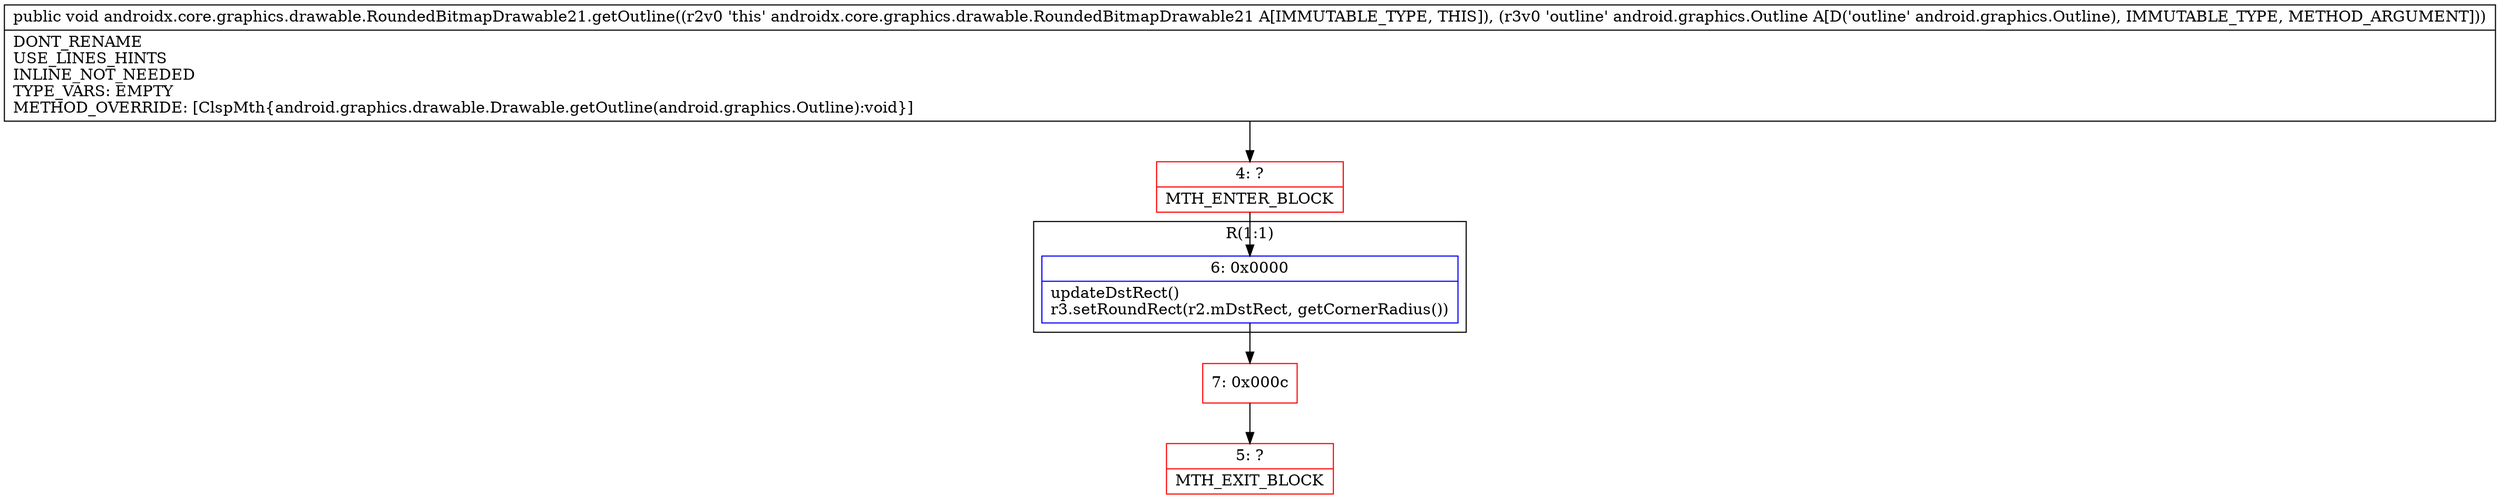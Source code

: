 digraph "CFG forandroidx.core.graphics.drawable.RoundedBitmapDrawable21.getOutline(Landroid\/graphics\/Outline;)V" {
subgraph cluster_Region_2105929164 {
label = "R(1:1)";
node [shape=record,color=blue];
Node_6 [shape=record,label="{6\:\ 0x0000|updateDstRect()\lr3.setRoundRect(r2.mDstRect, getCornerRadius())\l}"];
}
Node_4 [shape=record,color=red,label="{4\:\ ?|MTH_ENTER_BLOCK\l}"];
Node_7 [shape=record,color=red,label="{7\:\ 0x000c}"];
Node_5 [shape=record,color=red,label="{5\:\ ?|MTH_EXIT_BLOCK\l}"];
MethodNode[shape=record,label="{public void androidx.core.graphics.drawable.RoundedBitmapDrawable21.getOutline((r2v0 'this' androidx.core.graphics.drawable.RoundedBitmapDrawable21 A[IMMUTABLE_TYPE, THIS]), (r3v0 'outline' android.graphics.Outline A[D('outline' android.graphics.Outline), IMMUTABLE_TYPE, METHOD_ARGUMENT]))  | DONT_RENAME\lUSE_LINES_HINTS\lINLINE_NOT_NEEDED\lTYPE_VARS: EMPTY\lMETHOD_OVERRIDE: [ClspMth\{android.graphics.drawable.Drawable.getOutline(android.graphics.Outline):void\}]\l}"];
MethodNode -> Node_4;Node_6 -> Node_7;
Node_4 -> Node_6;
Node_7 -> Node_5;
}

